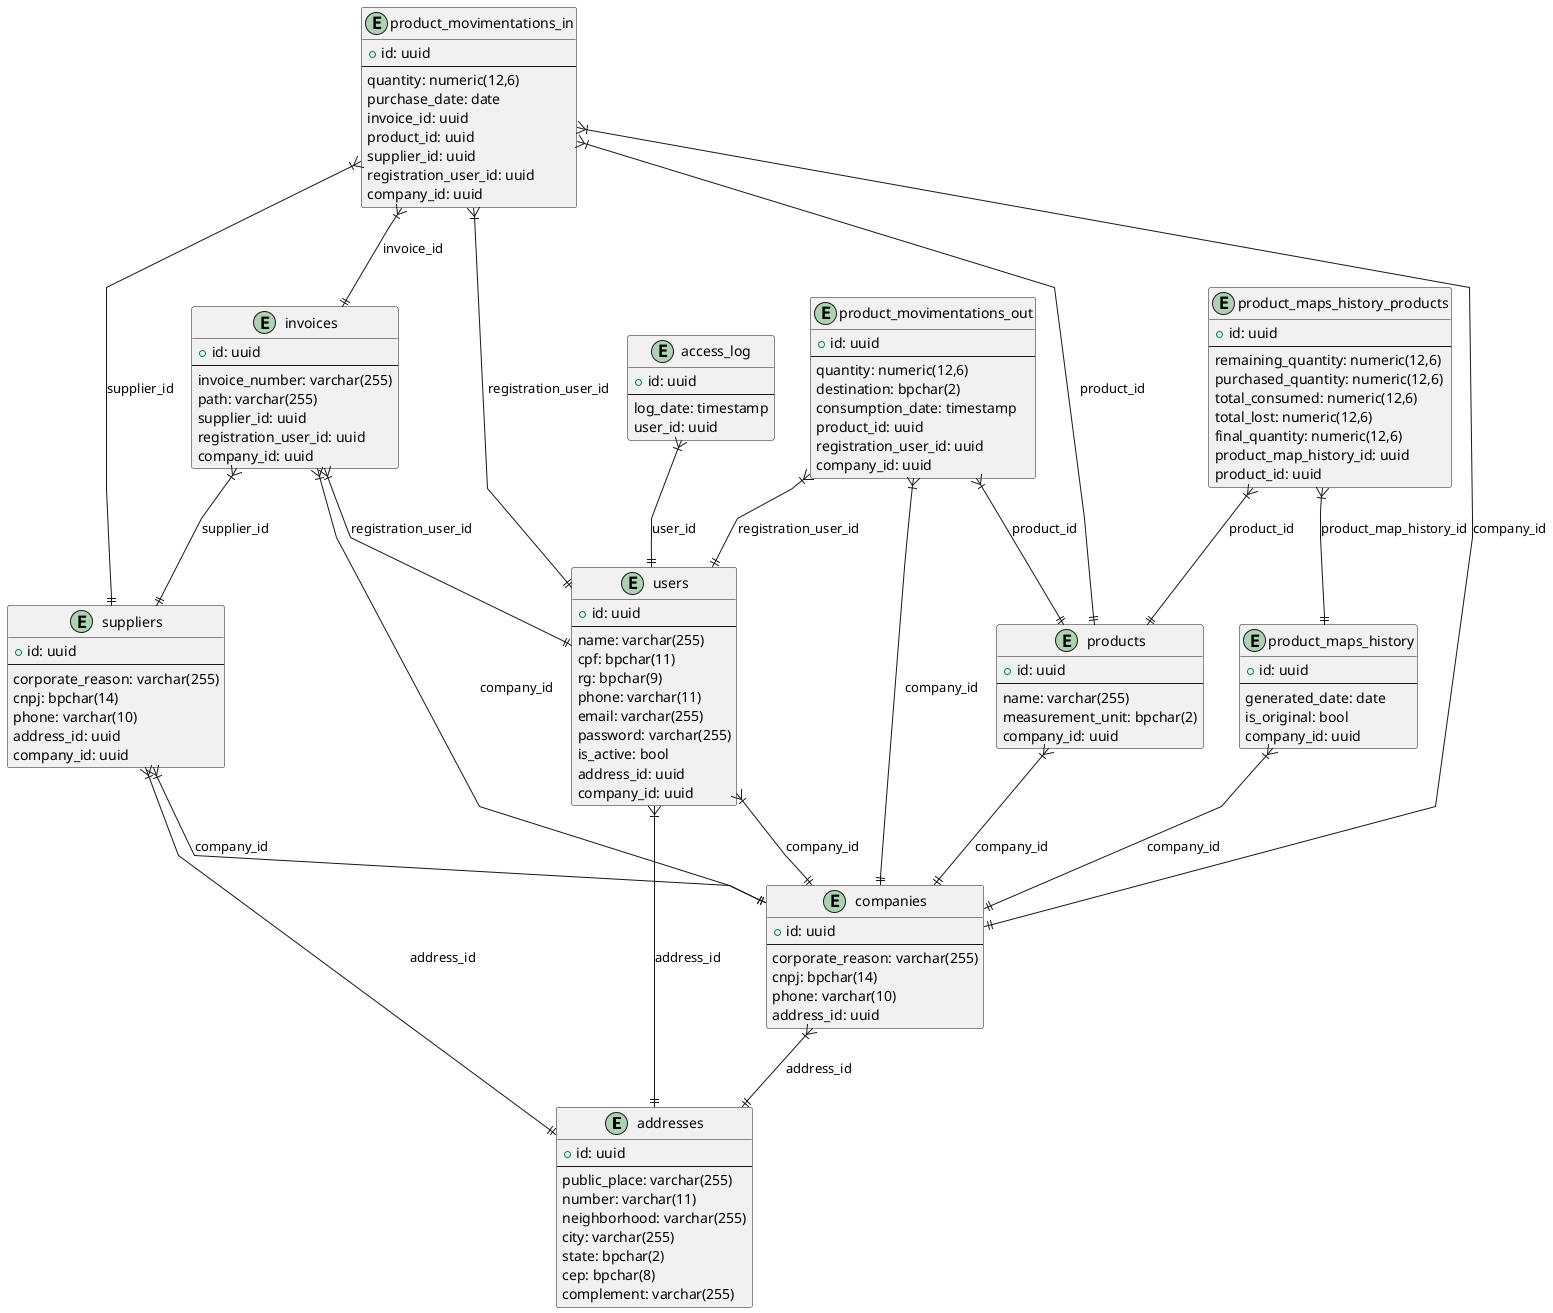 @startuml
skinparam linetype polyline

entity addresses {
  + id: uuid
  --
  public_place: varchar(255)
  number: varchar(11)
  neighborhood: varchar(255)
  city: varchar(255)
  state: bpchar(2)
  cep: bpchar(8)
  complement: varchar(255)
}

entity companies {
  + id: uuid
  --
  corporate_reason: varchar(255)
  cnpj: bpchar(14)
  phone: varchar(10)
  address_id: uuid
}

entity product_maps_history {
  + id: uuid
  --
  generated_date: date
  is_original: bool
  company_id: uuid
}

entity products {
  + id: uuid
  --
  name: varchar(255)
  measurement_unit: bpchar(2)
  company_id: uuid
}

entity suppliers {
  + id: uuid
  --
  corporate_reason: varchar(255)
  cnpj: bpchar(14)
  phone: varchar(10)
  address_id: uuid
  company_id: uuid
}

entity users {
  + id: uuid
  --
  name: varchar(255)
  cpf: bpchar(11)
  rg: bpchar(9)
  phone: varchar(11)
  email: varchar(255)
  password: varchar(255)
  is_active: bool
  address_id: uuid
  company_id: uuid
}

entity access_log {
  + id: uuid
  --
  log_date: timestamp
  user_id: uuid
}

entity invoices {
  + id: uuid
  --
  invoice_number: varchar(255)
  path: varchar(255)
  supplier_id: uuid
  registration_user_id: uuid
  company_id: uuid
}

entity product_maps_history_products {
  + id: uuid
  --
  remaining_quantity: numeric(12,6)
  purchased_quantity: numeric(12,6)
  total_consumed: numeric(12,6)
  total_lost: numeric(12,6)
  final_quantity: numeric(12,6)
  product_map_history_id: uuid
  product_id: uuid
}

entity product_movimentations_in {
  + id: uuid
  --
  quantity: numeric(12,6)
  purchase_date: date
  invoice_id: uuid
  product_id: uuid
  supplier_id: uuid
  registration_user_id: uuid
  company_id: uuid
}

entity product_movimentations_out {
  + id: uuid
  --
  quantity: numeric(12,6)
  destination: bpchar(2)
  consumption_date: timestamp
  product_id: uuid
  registration_user_id: uuid
  company_id: uuid
}

companies }|--|| addresses : "address_id"
product_maps_history }|--|| companies : "company_id"
products }|--|| companies : "company_id"
suppliers }|--|| addresses : "address_id"
suppliers }|--|| companies : "company_id"
users }|--|| addresses : "address_id"
users }|--|| companies : "company_id"
access_log }|--|| users : "user_id"
invoices }|--|| suppliers : "supplier_id"
invoices }|--|| users : "registration_user_id"
invoices }|--|| companies : "company_id"
product_maps_history_products }|--|| products : "product_id"
product_maps_history_products }|--|| product_maps_history : "product_map_history_id"
product_movimentations_in }|--|| invoices : "invoice_id"
product_movimentations_in }|--|| products : "product_id"
product_movimentations_in }|--|| suppliers : "supplier_id"
product_movimentations_in }|--|| users : "registration_user_id"
product_movimentations_in }|--|| companies : "company_id"
product_movimentations_out }|--|| products : "product_id"
product_movimentations_out }|--|| users : "registration_user_id"
product_movimentations_out }|--|| companies : "company_id"

@enduml